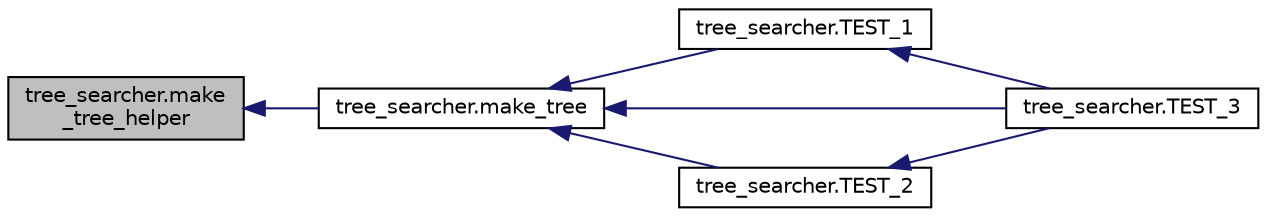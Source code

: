 digraph "tree_searcher.make_tree_helper"
{
  edge [fontname="Helvetica",fontsize="10",labelfontname="Helvetica",labelfontsize="10"];
  node [fontname="Helvetica",fontsize="10",shape=record];
  rankdir="LR";
  Node1 [label="tree_searcher.make\l_tree_helper",height=0.2,width=0.4,color="black", fillcolor="grey75", style="filled", fontcolor="black"];
  Node1 -> Node2 [dir="back",color="midnightblue",fontsize="10",style="solid",fontname="Helvetica"];
  Node2 [label="tree_searcher.make_tree",height=0.2,width=0.4,color="black", fillcolor="white", style="filled",URL="$namespacetree__searcher.html#ad7aa3b2a8e8a2967ca966399c95c9401"];
  Node2 -> Node3 [dir="back",color="midnightblue",fontsize="10",style="solid",fontname="Helvetica"];
  Node3 [label="tree_searcher.TEST_1",height=0.2,width=0.4,color="black", fillcolor="white", style="filled",URL="$namespacetree__searcher.html#a1b3b90d379cc3db6e9d0dedd3ba40264"];
  Node3 -> Node4 [dir="back",color="midnightblue",fontsize="10",style="solid",fontname="Helvetica"];
  Node4 [label="tree_searcher.TEST_3",height=0.2,width=0.4,color="black", fillcolor="white", style="filled",URL="$namespacetree__searcher.html#a22d3d902139be0cd38cec908adfefdcb"];
  Node2 -> Node5 [dir="back",color="midnightblue",fontsize="10",style="solid",fontname="Helvetica"];
  Node5 [label="tree_searcher.TEST_2",height=0.2,width=0.4,color="black", fillcolor="white", style="filled",URL="$namespacetree__searcher.html#a977851e09f5b46a5710d065d8f342d39"];
  Node5 -> Node4 [dir="back",color="midnightblue",fontsize="10",style="solid",fontname="Helvetica"];
  Node2 -> Node4 [dir="back",color="midnightblue",fontsize="10",style="solid",fontname="Helvetica"];
}
